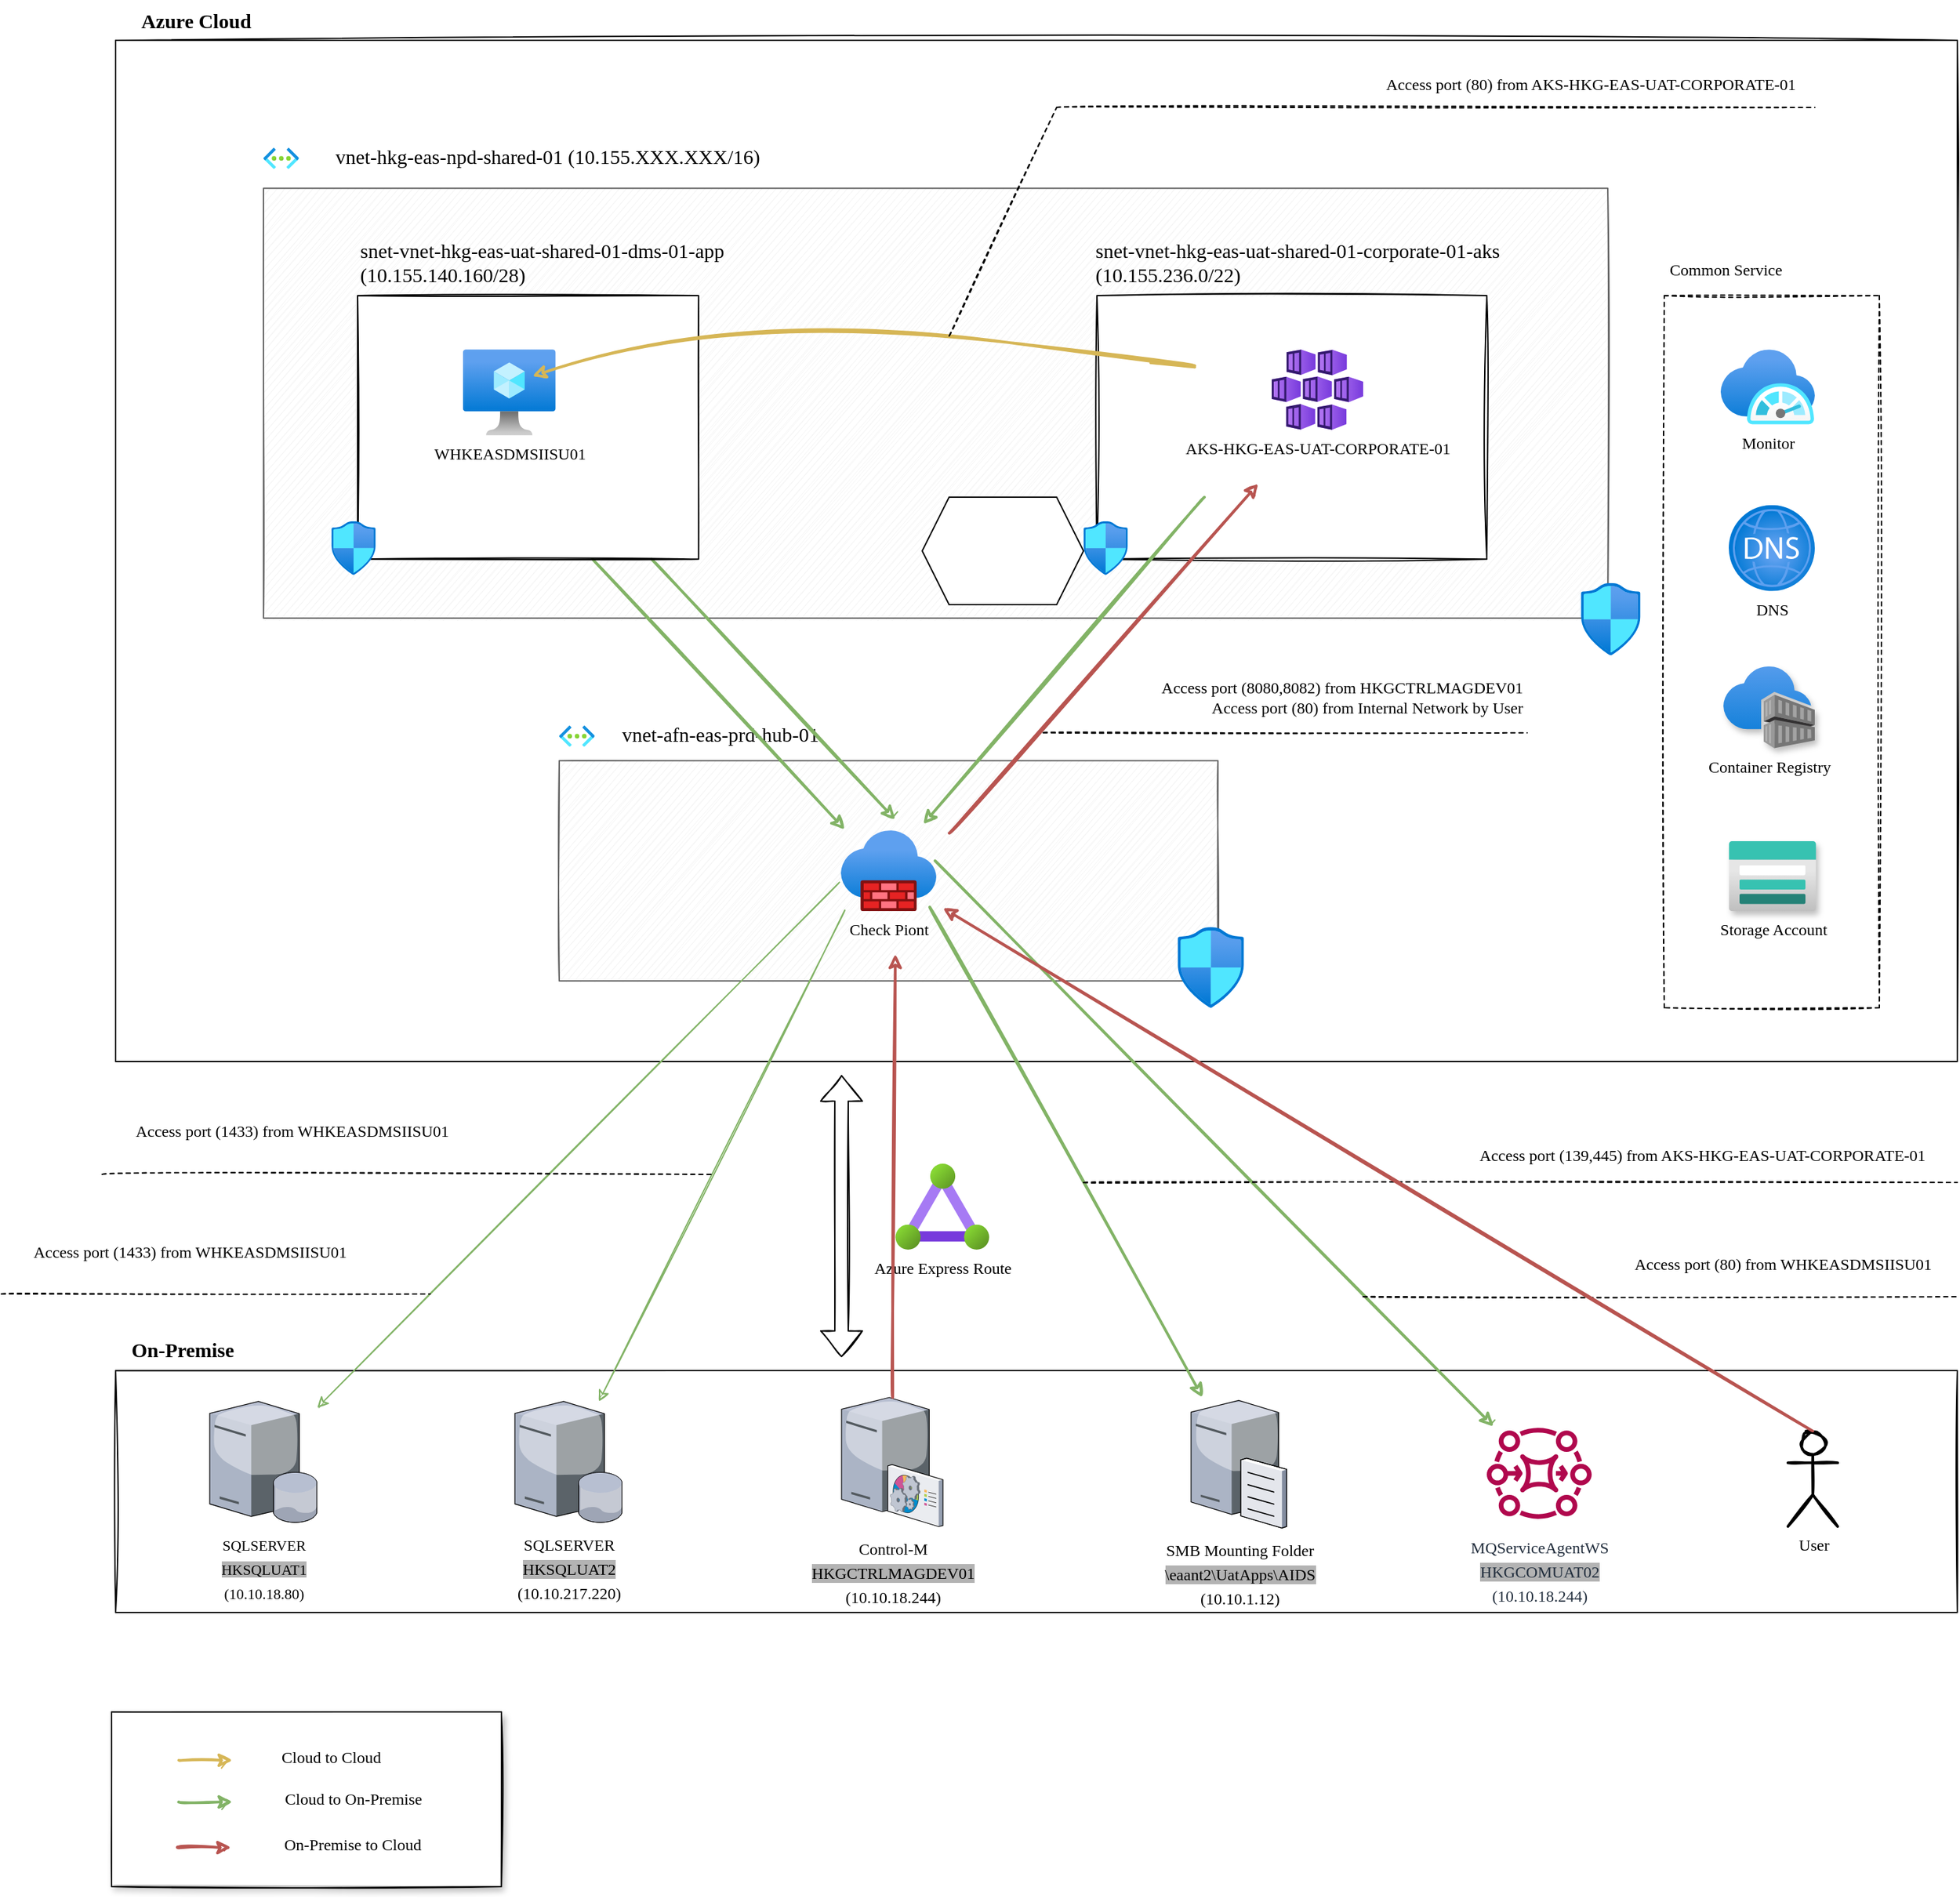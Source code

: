 <mxfile version="20.1.1" type="github">
  <diagram id="_1yi99HODvwLNVEbN80R" name="Page-1">
    <mxGraphModel dx="3667" dy="1198" grid="1" gridSize="10" guides="1" tooltips="1" connect="1" arrows="1" fold="1" page="1" pageScale="1" pageWidth="827" pageHeight="1169" math="0" shadow="0">
      <root>
        <mxCell id="0" />
        <mxCell id="1" parent="0" />
        <mxCell id="jHShUy1M93uFHqez85aA-23" value="" style="rounded=0;whiteSpace=wrap;html=1;sketch=1;fontFamily=Comic Sans MS;" parent="1" vertex="1">
          <mxGeometry x="70" y="210" width="1370" height="760" as="geometry" />
        </mxCell>
        <mxCell id="jHShUy1M93uFHqez85aA-71" value="Azure Cloud" style="text;html=1;strokeColor=none;fillColor=none;align=center;verticalAlign=middle;whiteSpace=wrap;rounded=0;sketch=1;fontSize=15;fontStyle=1;fontFamily=Comic Sans MS;" parent="1" vertex="1">
          <mxGeometry x="70" y="180" width="120" height="30" as="geometry" />
        </mxCell>
        <mxCell id="jHShUy1M93uFHqez85aA-79" value="Azure Express Route" style="aspect=fixed;html=1;points=[];align=center;image;fontSize=12;image=img/lib/azure2/networking/ExpressRoute_Circuits.svg;sketch=1;fontFamily=Comic Sans MS;" parent="1" vertex="1">
          <mxGeometry x="650" y="1046" width="70" height="64" as="geometry" />
        </mxCell>
        <mxCell id="jHShUy1M93uFHqez85aA-81" value="" style="group" parent="1" vertex="1" connectable="0">
          <mxGeometry x="400" y="720" width="490" height="190" as="geometry" />
        </mxCell>
        <mxCell id="jHShUy1M93uFHqez85aA-42" value="" style="rounded=0;whiteSpace=wrap;html=1;sketch=1;fillColor=#f5f5f5;fontColor=#333333;strokeColor=#666666;fontFamily=Comic Sans MS;" parent="jHShUy1M93uFHqez85aA-81" vertex="1">
          <mxGeometry y="26.12" width="490" height="163.88" as="geometry" />
        </mxCell>
        <mxCell id="jHShUy1M93uFHqez85aA-43" value="" style="aspect=fixed;html=1;points=[];align=center;image;fontSize=12;image=img/lib/azure2/networking/Virtual_Networks.svg;sketch=1;rounded=0;fontFamily=Comic Sans MS;" parent="jHShUy1M93uFHqez85aA-81" vertex="1">
          <mxGeometry width="26.341" height="15.727" as="geometry" />
        </mxCell>
        <mxCell id="jHShUy1M93uFHqez85aA-80" value="Check Piont" style="aspect=fixed;html=1;points=[];align=center;image;fontSize=12;image=img/lib/azure2/networking/Firewalls.svg;sketch=1;fontFamily=Comic Sans MS;" parent="jHShUy1M93uFHqez85aA-81" vertex="1">
          <mxGeometry x="209.5" y="78.06" width="71" height="60" as="geometry" />
        </mxCell>
        <mxCell id="jHShUy1M93uFHqez85aA-163" value="vnet-afn-eas-prd-hub-01" style="text;html=1;strokeColor=none;fillColor=none;align=center;verticalAlign=middle;whiteSpace=wrap;rounded=0;sketch=1;fontFamily=Comic Sans MS;fontSize=15;fontStyle=0" parent="jHShUy1M93uFHqez85aA-81" vertex="1">
          <mxGeometry x="12" y="-9.14" width="216" height="30" as="geometry" />
        </mxCell>
        <mxCell id="jHShUy1M93uFHqez85aA-130" value="" style="endArrow=none;html=1;sketch=1;fontFamily=Comic Sans MS;fontSize=12;curved=1;dashed=1;" parent="jHShUy1M93uFHqez85aA-81" edge="1">
          <mxGeometry width="50" height="50" relative="1" as="geometry">
            <mxPoint x="360" y="5.36" as="sourcePoint" />
            <mxPoint x="720" y="5.36" as="targetPoint" />
          </mxGeometry>
        </mxCell>
        <mxCell id="jHShUy1M93uFHqez85aA-70" value="" style="rounded=0;whiteSpace=wrap;html=1;sketch=1;fontFamily=Comic Sans MS;" parent="1" vertex="1">
          <mxGeometry x="70" y="1200" width="1370" height="180" as="geometry" />
        </mxCell>
        <mxCell id="jHShUy1M93uFHqez85aA-74" value="On-Premise" style="text;html=1;strokeColor=none;fillColor=none;align=center;verticalAlign=middle;whiteSpace=wrap;rounded=0;sketch=1;fontFamily=Comic Sans MS;fontSize=15;fontStyle=1" parent="1" vertex="1">
          <mxGeometry x="70" y="1169" width="100" height="30" as="geometry" />
        </mxCell>
        <mxCell id="jHShUy1M93uFHqez85aA-87" value="&lt;font style=&quot;font-size: 11px;&quot;&gt;SQLSERVER&lt;br style=&quot;font-size: 11px;&quot;&gt;&lt;span style=&quot;background-color: rgb(179, 179, 179);&quot;&gt;HKSQLUAT1&lt;br&gt;&lt;/span&gt;(10.10.18.80)&lt;br&gt;&lt;/font&gt;" style="verticalLabelPosition=bottom;sketch=0;aspect=fixed;html=1;verticalAlign=top;strokeColor=none;align=center;outlineConnect=0;shape=mxgraph.citrix.database_server;fontFamily=Comic Sans MS;fontSize=15;" parent="1" vertex="1">
          <mxGeometry x="140" y="1223" width="80" height="90" as="geometry" />
        </mxCell>
        <mxCell id="jHShUy1M93uFHqez85aA-88" value="&lt;font style=&quot;font-size: 12px;&quot;&gt;SQLSERVER&lt;br&gt;&lt;span style=&quot;background-color: rgb(179, 179, 179);&quot;&gt;HKSQLUAT2&lt;br&gt;&lt;/span&gt;(10.10.217.220)&lt;br&gt;&lt;/font&gt;" style="verticalLabelPosition=bottom;sketch=0;aspect=fixed;html=1;verticalAlign=top;strokeColor=none;align=center;outlineConnect=0;shape=mxgraph.citrix.database_server;fontFamily=Comic Sans MS;fontSize=15;" parent="1" vertex="1">
          <mxGeometry x="367" y="1223" width="80" height="90" as="geometry" />
        </mxCell>
        <mxCell id="jHShUy1M93uFHqez85aA-91" value="&lt;font style=&quot;font-size: 12px;&quot;&gt;Control-M&lt;br&gt;&lt;span style=&quot;background-color: rgb(179, 179, 179);&quot;&gt;HKGCTRLMAGDEV01&lt;br&gt;&lt;/span&gt;(10.10.18.244)&lt;br&gt;&lt;/font&gt;" style="verticalLabelPosition=bottom;sketch=0;aspect=fixed;html=1;verticalAlign=top;strokeColor=none;align=center;outlineConnect=0;shape=mxgraph.citrix.command_center;fontFamily=Comic Sans MS;fontSize=15;" parent="1" vertex="1">
          <mxGeometry x="610" y="1220" width="75.5" height="96" as="geometry" />
        </mxCell>
        <mxCell id="jHShUy1M93uFHqez85aA-93" value="&lt;font style=&quot;font-size: 12px;&quot;&gt;SMB Mounting Folder&lt;br&gt;&lt;span style=&quot;background-color: rgb(179, 179, 179);&quot;&gt;\\eaant2\UatApps\AIDS&lt;br&gt;&lt;/span&gt;(10.10.1.12)&lt;br&gt;&lt;/font&gt;" style="verticalLabelPosition=bottom;sketch=0;aspect=fixed;html=1;verticalAlign=top;strokeColor=none;align=center;outlineConnect=0;shape=mxgraph.citrix.file_server;fontFamily=Comic Sans MS;fontSize=15;" parent="1" vertex="1">
          <mxGeometry x="870" y="1220" width="71" height="97" as="geometry" />
        </mxCell>
        <mxCell id="jHShUy1M93uFHqez85aA-94" value="&lt;font style=&quot;font-size: 12px;&quot;&gt;MQServiceAgentWS&lt;br style=&quot;&quot;&gt;&lt;span style=&quot;background-color: rgb(179, 179, 179);&quot;&gt;HKGCOMUAT02&lt;/span&gt;&lt;br style=&quot;&quot;&gt;(10.10.18.244)&lt;/font&gt;" style="sketch=0;outlineConnect=0;fontColor=#232F3E;gradientColor=none;fillColor=#B0084D;strokeColor=none;dashed=0;verticalLabelPosition=bottom;verticalAlign=top;align=center;html=1;fontSize=15;fontStyle=0;aspect=fixed;pointerEvents=1;shape=mxgraph.aws4.mq_broker;fontFamily=Comic Sans MS;" parent="1" vertex="1">
          <mxGeometry x="1090" y="1237" width="78" height="78" as="geometry" />
        </mxCell>
        <mxCell id="jHShUy1M93uFHqez85aA-105" value="" style="endArrow=classic;html=1;sketch=1;fontFamily=Comic Sans MS;fontSize=15;curved=1;exitX=0.041;exitY=0.989;exitDx=0;exitDy=0;exitPerimeter=0;fillColor=#d5e8d4;strokeColor=#82b366;" parent="1" source="jHShUy1M93uFHqez85aA-80" target="jHShUy1M93uFHqez85aA-88" edge="1">
          <mxGeometry width="50" height="50" relative="1" as="geometry">
            <mxPoint x="310" y="900" as="sourcePoint" />
            <mxPoint x="360" y="850" as="targetPoint" />
          </mxGeometry>
        </mxCell>
        <mxCell id="jHShUy1M93uFHqez85aA-121" value="Access port (1433) from WHKEASDMSIISU01" style="edgeLabel;html=1;align=center;verticalAlign=middle;resizable=0;points=[];fontSize=12;fontFamily=Comic Sans MS;labelBackgroundColor=default;labelBorderColor=none;" parent="jHShUy1M93uFHqez85aA-105" vertex="1" connectable="0">
          <mxGeometry x="-0.061" y="3" relative="1" as="geometry">
            <mxPoint x="-328" y="-9" as="offset" />
          </mxGeometry>
        </mxCell>
        <mxCell id="jHShUy1M93uFHqez85aA-106" value="" style="endArrow=classic;html=1;sketch=1;fontFamily=Comic Sans MS;fontSize=15;curved=1;exitX=-0.015;exitY=0.642;exitDx=0;exitDy=0;exitPerimeter=0;fillColor=#d5e8d4;strokeColor=#82b366;" parent="1" source="jHShUy1M93uFHqez85aA-80" target="jHShUy1M93uFHqez85aA-87" edge="1">
          <mxGeometry width="50" height="50" relative="1" as="geometry">
            <mxPoint x="370" y="1080" as="sourcePoint" />
            <mxPoint x="420" y="1030" as="targetPoint" />
          </mxGeometry>
        </mxCell>
        <mxCell id="jHShUy1M93uFHqez85aA-119" value="Access port (1433) from WHKEASDMSIISU01" style="edgeLabel;html=1;align=center;verticalAlign=middle;resizable=0;points=[];fontSize=12;fontFamily=Comic Sans MS;horizontal=1;labelPosition=center;verticalLabelPosition=middle;" parent="jHShUy1M93uFHqez85aA-106" vertex="1" connectable="0">
          <mxGeometry x="0.088" y="-1" relative="1" as="geometry">
            <mxPoint x="-272" y="63" as="offset" />
          </mxGeometry>
        </mxCell>
        <mxCell id="jHShUy1M93uFHqez85aA-108" value="" style="endArrow=classic;html=1;sketch=1;fontFamily=Comic Sans MS;fontSize=15;curved=1;exitX=0.931;exitY=0.949;exitDx=0;exitDy=0;exitPerimeter=0;fillColor=#d5e8d4;strokeColor=#82b366;strokeWidth=2;" parent="1" source="jHShUy1M93uFHqez85aA-80" target="jHShUy1M93uFHqez85aA-93" edge="1">
          <mxGeometry width="50" height="50" relative="1" as="geometry">
            <mxPoint x="880" y="1070" as="sourcePoint" />
            <mxPoint x="930" y="1020" as="targetPoint" />
          </mxGeometry>
        </mxCell>
        <mxCell id="jHShUy1M93uFHqez85aA-109" value="" style="endArrow=classic;html=1;sketch=1;fontFamily=Comic Sans MS;fontSize=15;curved=1;exitX=0.987;exitY=0.376;exitDx=0;exitDy=0;exitPerimeter=0;fillColor=#d5e8d4;strokeColor=#82b366;strokeWidth=2;" parent="1" source="jHShUy1M93uFHqez85aA-80" target="jHShUy1M93uFHqez85aA-94" edge="1">
          <mxGeometry width="50" height="50" relative="1" as="geometry">
            <mxPoint x="1010" y="860" as="sourcePoint" />
            <mxPoint x="1060" y="810" as="targetPoint" />
          </mxGeometry>
        </mxCell>
        <mxCell id="jHShUy1M93uFHqez85aA-56" value="" style="rounded=0;whiteSpace=wrap;html=1;sketch=1;fillColor=#f5f5f5;fontColor=#333333;strokeColor=#666666;fontFamily=Comic Sans MS;" parent="1" vertex="1">
          <mxGeometry x="180" y="320.12" width="1000" height="319.88" as="geometry" />
        </mxCell>
        <mxCell id="jHShUy1M93uFHqez85aA-57" value="" style="aspect=fixed;html=1;points=[];align=center;image;fontSize=12;image=img/lib/azure2/networking/Virtual_Networks.svg;sketch=1;rounded=0;fontFamily=Comic Sans MS;" parent="1" vertex="1">
          <mxGeometry x="180" y="290" width="26.341" height="15.727" as="geometry" />
        </mxCell>
        <mxCell id="jHShUy1M93uFHqez85aA-115" value="&lt;span&gt;&lt;span&gt;vnet-hkg-eas-npd-shared-01 (10.155.XXX.XXX/16)&lt;/span&gt;&lt;/span&gt;" style="text;html=1;strokeColor=none;fillColor=none;align=center;verticalAlign=middle;whiteSpace=wrap;rounded=0;sketch=1;fontFamily=Comic Sans MS;fontSize=15;fontStyle=0" parent="1" vertex="1">
          <mxGeometry x="193" y="280.86" width="397" height="30" as="geometry" />
        </mxCell>
        <mxCell id="jHShUy1M93uFHqez85aA-122" value="" style="endArrow=none;html=1;sketch=1;fontFamily=Comic Sans MS;fontSize=12;curved=1;dashed=1;" parent="1" edge="1">
          <mxGeometry width="50" height="50" relative="1" as="geometry">
            <mxPoint x="60" y="1054" as="sourcePoint" />
            <mxPoint x="514" y="1054" as="targetPoint" />
          </mxGeometry>
        </mxCell>
        <mxCell id="jHShUy1M93uFHqez85aA-123" value="" style="endArrow=none;html=1;sketch=1;fontFamily=Comic Sans MS;fontSize=12;curved=1;dashed=1;" parent="1" edge="1">
          <mxGeometry width="50" height="50" relative="1" as="geometry">
            <mxPoint x="-15" y="1143" as="sourcePoint" />
            <mxPoint x="304" y="1143" as="targetPoint" />
          </mxGeometry>
        </mxCell>
        <mxCell id="jHShUy1M93uFHqez85aA-110" value="" style="shape=flexArrow;endArrow=classic;startArrow=classic;html=1;sketch=1;fontFamily=Comic Sans MS;fontSize=15;curved=1;" parent="1" edge="1">
          <mxGeometry width="100" height="100" relative="1" as="geometry">
            <mxPoint x="610" y="1190" as="sourcePoint" />
            <mxPoint x="610" y="980" as="targetPoint" />
          </mxGeometry>
        </mxCell>
        <mxCell id="jHShUy1M93uFHqez85aA-124" value="" style="endArrow=none;html=1;sketch=1;fontFamily=Comic Sans MS;fontSize=12;curved=1;dashed=1;" parent="1" edge="1">
          <mxGeometry width="50" height="50" relative="1" as="geometry">
            <mxPoint x="790" y="1060" as="sourcePoint" />
            <mxPoint x="1440" y="1060" as="targetPoint" />
          </mxGeometry>
        </mxCell>
        <mxCell id="jHShUy1M93uFHqez85aA-125" value="&lt;br&gt;Access port (80) from WHKEASDMSIISU01" style="edgeLabel;html=1;align=center;verticalAlign=middle;resizable=0;points=[];fontSize=12;fontFamily=Comic Sans MS;labelBackgroundColor=default;labelBorderColor=none;" parent="1" vertex="1" connectable="0">
          <mxGeometry x="1310.002" y="1113.004" as="geometry" />
        </mxCell>
        <mxCell id="jHShUy1M93uFHqez85aA-126" value="" style="endArrow=none;html=1;sketch=1;fontFamily=Comic Sans MS;fontSize=12;curved=1;dashed=1;" parent="1" edge="1">
          <mxGeometry width="50" height="50" relative="1" as="geometry">
            <mxPoint x="998" y="1145" as="sourcePoint" />
            <mxPoint x="1440" y="1145" as="targetPoint" />
          </mxGeometry>
        </mxCell>
        <mxCell id="jHShUy1M93uFHqez85aA-127" value="Access port (139,445) from AKS-HKG-EAS-UAT-CORPORATE-01" style="edgeLabel;html=1;align=center;verticalAlign=middle;resizable=0;points=[];fontSize=12;fontFamily=Comic Sans MS;labelBackgroundColor=default;labelBorderColor=none;" parent="1" vertex="1" connectable="0">
          <mxGeometry x="1250.002" y="1040.004" as="geometry" />
        </mxCell>
        <mxCell id="jHShUy1M93uFHqez85aA-128" value="" style="endArrow=classic;html=1;sketch=1;fontFamily=Comic Sans MS;fontSize=12;curved=1;fillColor=#f8cecc;strokeColor=#b85450;strokeWidth=2;" parent="1" source="jHShUy1M93uFHqez85aA-91" edge="1">
          <mxGeometry width="50" height="50" relative="1" as="geometry">
            <mxPoint x="590" y="1130" as="sourcePoint" />
            <mxPoint x="650" y="890" as="targetPoint" />
          </mxGeometry>
        </mxCell>
        <mxCell id="jHShUy1M93uFHqez85aA-131" value="Access port (8080,8082) from HKGCTRLMAGDEV01&lt;br&gt;&lt;div style=&quot;&quot;&gt;Access port (80) from Internal Network by User&lt;/div&gt;" style="edgeLabel;html=1;align=right;verticalAlign=middle;resizable=0;points=[];fontSize=12;fontFamily=Comic Sans MS;labelBackgroundColor=default;labelBorderColor=none;" parent="1" vertex="1" connectable="0">
          <mxGeometry x="1230.002" y="1070.004" as="geometry">
            <mxPoint x="-113" y="-371" as="offset" />
          </mxGeometry>
        </mxCell>
        <mxCell id="jHShUy1M93uFHqez85aA-134" value="" style="aspect=fixed;html=1;points=[];align=center;image;fontSize=12;image=img/lib/azure2/networking/Network_Security_Groups.svg;labelBackgroundColor=#B3B3B3;labelBorderColor=none;sketch=1;fontFamily=Comic Sans MS;" parent="1" vertex="1">
          <mxGeometry x="1160" y="613.88" width="44.37" height="53.88" as="geometry" />
        </mxCell>
        <mxCell id="jHShUy1M93uFHqez85aA-136" value="" style="aspect=fixed;html=1;points=[];align=center;image;fontSize=12;image=img/lib/azure2/networking/Network_Security_Groups.svg;labelBackgroundColor=#B3B3B3;labelBorderColor=none;sketch=1;fontFamily=Comic Sans MS;" parent="1" vertex="1">
          <mxGeometry x="860" y="870" width="49.42" height="60" as="geometry" />
        </mxCell>
        <mxCell id="jHShUy1M93uFHqez85aA-138" value="" style="rounded=0;whiteSpace=wrap;html=1;sketch=1;fontFamily=Comic Sans MS;" parent="1" vertex="1">
          <mxGeometry x="800" y="400" width="290" height="196.12" as="geometry" />
        </mxCell>
        <mxCell id="jHShUy1M93uFHqez85aA-114" value="AKS-HKG-EAS-UAT-CORPORATE-01" style="aspect=fixed;html=1;points=[];align=center;image;fontSize=12;image=img/lib/azure2/compute/Kubernetes_Services.svg;sketch=1;fontFamily=Comic Sans MS;" parent="1" vertex="1">
          <mxGeometry x="930" y="440" width="68" height="60" as="geometry" />
        </mxCell>
        <mxCell id="jHShUy1M93uFHqez85aA-107" value="" style="endArrow=classic;html=1;sketch=1;fontFamily=Comic Sans MS;fontSize=15;curved=1;entryX=0.863;entryY=-0.078;entryDx=0;entryDy=0;entryPerimeter=0;fillColor=#d5e8d4;strokeColor=#82b366;strokeWidth=2;" parent="1" target="jHShUy1M93uFHqez85aA-80" edge="1">
          <mxGeometry width="50" height="50" relative="1" as="geometry">
            <mxPoint x="880" y="550" as="sourcePoint" />
            <mxPoint x="910" y="630" as="targetPoint" />
          </mxGeometry>
        </mxCell>
        <mxCell id="jHShUy1M93uFHqez85aA-129" value="" style="endArrow=classic;html=1;sketch=1;fontFamily=Comic Sans MS;fontSize=12;curved=1;fillColor=#f8cecc;strokeColor=#b85450;strokeWidth=2;exitX=0.592;exitY=0.329;exitDx=0;exitDy=0;exitPerimeter=0;" parent="1" source="jHShUy1M93uFHqez85aA-42" edge="1">
          <mxGeometry width="50" height="50" relative="1" as="geometry">
            <mxPoint x="700" y="790" as="sourcePoint" />
            <mxPoint x="920" y="540" as="targetPoint" />
          </mxGeometry>
        </mxCell>
        <mxCell id="jHShUy1M93uFHqez85aA-101" value="" style="endArrow=classic;html=1;sketch=1;fontFamily=Comic Sans MS;fontSize=15;curved=1;fillColor=#d5e8d4;strokeColor=#82b366;strokeWidth=2;" parent="1" source="jHShUy1M93uFHqez85aA-161" edge="1">
          <mxGeometry width="50" height="50" relative="1" as="geometry">
            <mxPoint x="620" y="520" as="sourcePoint" />
            <mxPoint x="650" y="790" as="targetPoint" />
          </mxGeometry>
        </mxCell>
        <mxCell id="jHShUy1M93uFHqez85aA-100" value="" style="endArrow=classic;html=1;sketch=1;fontFamily=Comic Sans MS;fontSize=15;curved=1;entryX=0.041;entryY=-0.011;entryDx=0;entryDy=0;entryPerimeter=0;fillColor=#d5e8d4;strokeColor=#82b366;strokeWidth=2;" parent="1" target="jHShUy1M93uFHqez85aA-80" edge="1">
          <mxGeometry width="50" height="50" relative="1" as="geometry">
            <mxPoint x="424.646" y="596.12" as="sourcePoint" />
            <mxPoint x="540" y="640" as="targetPoint" />
          </mxGeometry>
        </mxCell>
        <mxCell id="jHShUy1M93uFHqez85aA-139" value="&lt;span&gt;snet-vnet-hkg-eas-uat-shared-01-dms-01-app&lt;br&gt;(10.155.140.160/28)&lt;/span&gt;" style="text;html=1;strokeColor=none;fillColor=none;align=left;verticalAlign=middle;whiteSpace=wrap;rounded=0;sketch=1;fontFamily=Comic Sans MS;fontSize=15;fontStyle=0" parent="1" vertex="1">
          <mxGeometry x="250" y="360" width="330" height="30" as="geometry" />
        </mxCell>
        <mxCell id="jHShUy1M93uFHqez85aA-140" value="&lt;span&gt;snet-vnet-hkg-eas-uat-shared-01-corporate-01-aks&lt;br&gt;(10.155.236.0/22)&lt;/span&gt;" style="text;html=1;strokeColor=none;fillColor=none;align=left;verticalAlign=middle;whiteSpace=wrap;rounded=0;sketch=1;fontFamily=Comic Sans MS;fontSize=15;fontStyle=0" parent="1" vertex="1">
          <mxGeometry x="797" y="360" width="433" height="30" as="geometry" />
        </mxCell>
        <mxCell id="jHShUy1M93uFHqez85aA-144" value="" style="aspect=fixed;html=1;points=[];align=center;image;fontSize=12;image=img/lib/azure2/networking/Network_Security_Groups.svg;labelBackgroundColor=#B3B3B3;labelBorderColor=none;sketch=1;fontFamily=Comic Sans MS;" parent="1" vertex="1">
          <mxGeometry x="790" y="567.88" width="32.94" height="40" as="geometry" />
        </mxCell>
        <mxCell id="jHShUy1M93uFHqez85aA-145" value="" style="rounded=0;whiteSpace=wrap;html=1;labelBackgroundColor=#B3B3B3;labelBorderColor=none;sketch=1;fontFamily=Comic Sans MS;fontSize=12;shadow=1;" parent="1" vertex="1">
          <mxGeometry x="67" y="1454" width="290" height="130" as="geometry" />
        </mxCell>
        <mxCell id="jHShUy1M93uFHqez85aA-146" value="" style="endArrow=classic;html=1;sketch=1;fontFamily=Comic Sans MS;fontSize=12;strokeWidth=2;curved=1;fillColor=#fff2cc;strokeColor=#d6b656;" parent="1" edge="1">
          <mxGeometry width="50" height="50" relative="1" as="geometry">
            <mxPoint x="117" y="1490" as="sourcePoint" />
            <mxPoint x="157" y="1490" as="targetPoint" />
          </mxGeometry>
        </mxCell>
        <mxCell id="jHShUy1M93uFHqez85aA-147" value="Cloud to Cloud" style="text;html=1;strokeColor=none;fillColor=none;align=center;verticalAlign=middle;whiteSpace=wrap;rounded=0;labelBackgroundColor=none;labelBorderColor=none;sketch=1;fontFamily=Comic Sans MS;fontSize=12;" parent="1" vertex="1">
          <mxGeometry x="185" y="1473" width="91" height="30" as="geometry" />
        </mxCell>
        <mxCell id="jHShUy1M93uFHqez85aA-148" value="" style="endArrow=classic;html=1;sketch=1;fontFamily=Comic Sans MS;fontSize=12;strokeWidth=2;curved=1;fillColor=#d5e8d4;strokeColor=#82b366;" parent="1" edge="1">
          <mxGeometry width="50" height="50" relative="1" as="geometry">
            <mxPoint x="117" y="1521" as="sourcePoint" />
            <mxPoint x="157" y="1521" as="targetPoint" />
          </mxGeometry>
        </mxCell>
        <mxCell id="jHShUy1M93uFHqez85aA-149" value="Cloud to On-Premise" style="text;html=1;strokeColor=none;fillColor=none;align=center;verticalAlign=middle;whiteSpace=wrap;rounded=0;labelBackgroundColor=none;labelBorderColor=none;sketch=1;fontFamily=Comic Sans MS;fontSize=12;" parent="1" vertex="1">
          <mxGeometry x="187" y="1504" width="120" height="30" as="geometry" />
        </mxCell>
        <mxCell id="jHShUy1M93uFHqez85aA-150" value="" style="endArrow=classic;html=1;sketch=1;fontFamily=Comic Sans MS;fontSize=12;strokeWidth=2;curved=1;fillColor=#f8cecc;strokeColor=#b85450;" parent="1" edge="1">
          <mxGeometry width="50" height="50" relative="1" as="geometry">
            <mxPoint x="116" y="1555" as="sourcePoint" />
            <mxPoint x="156" y="1555" as="targetPoint" />
          </mxGeometry>
        </mxCell>
        <mxCell id="jHShUy1M93uFHqez85aA-151" value="On-Premise to Cloud" style="text;html=1;strokeColor=none;fillColor=none;align=center;verticalAlign=middle;whiteSpace=wrap;rounded=0;labelBackgroundColor=none;labelBorderColor=none;sketch=1;fontFamily=Comic Sans MS;fontSize=12;" parent="1" vertex="1">
          <mxGeometry x="186" y="1538" width="121" height="30" as="geometry" />
        </mxCell>
        <mxCell id="jHShUy1M93uFHqez85aA-156" value="" style="rounded=0;whiteSpace=wrap;html=1;labelBackgroundColor=none;labelBorderColor=none;sketch=1;fontFamily=Comic Sans MS;fontSize=12;fontColor=default;dashed=1;" parent="1" vertex="1">
          <mxGeometry x="1222" y="400" width="160" height="530" as="geometry" />
        </mxCell>
        <mxCell id="jHShUy1M93uFHqez85aA-155" value="Monitor" style="aspect=fixed;html=1;points=[];align=center;image;fontSize=12;image=img/lib/azure2/monitor/SAP_Azure_Monitor.svg;labelBackgroundColor=none;labelBorderColor=none;sketch=1;fontFamily=Comic Sans MS;" parent="1" vertex="1">
          <mxGeometry x="1264" y="440" width="70" height="56.0" as="geometry" />
        </mxCell>
        <mxCell id="jHShUy1M93uFHqez85aA-154" value="DNS" style="aspect=fixed;html=1;points=[];align=center;image;fontSize=12;image=img/lib/azure2/networking/DNS_Zones.svg;labelBackgroundColor=none;labelBorderColor=none;sketch=1;fontFamily=Comic Sans MS;" parent="1" vertex="1">
          <mxGeometry x="1270" y="555.88" width="64" height="64" as="geometry" />
        </mxCell>
        <mxCell id="jHShUy1M93uFHqez85aA-157" value="Common Service" style="text;html=1;strokeColor=none;fillColor=none;align=center;verticalAlign=middle;whiteSpace=wrap;rounded=0;dashed=1;labelBackgroundColor=none;labelBorderColor=none;sketch=1;fontFamily=Comic Sans MS;fontSize=12;fontColor=default;" parent="1" vertex="1">
          <mxGeometry x="1213" y="366" width="110" height="30" as="geometry" />
        </mxCell>
        <mxCell id="jHShUy1M93uFHqez85aA-161" value="" style="rounded=0;whiteSpace=wrap;html=1;sketch=1;fontFamily=Comic Sans MS;" parent="1" vertex="1">
          <mxGeometry x="250" y="400" width="253.66" height="196.12" as="geometry" />
        </mxCell>
        <mxCell id="jHShUy1M93uFHqez85aA-113" value="WHKEASDMSIISU01" style="aspect=fixed;html=1;points=[];align=center;image;fontSize=12;image=img/lib/azure2/compute/Virtual_Machine.svg;sketch=1;fontFamily=Comic Sans MS;" parent="1" vertex="1">
          <mxGeometry x="328.33" y="440" width="69" height="64" as="geometry" />
        </mxCell>
        <mxCell id="jHShUy1M93uFHqez85aA-143" value="" style="endArrow=classic;html=1;sketch=1;fontFamily=Comic Sans MS;fontSize=12;strokeWidth=2;curved=1;fillColor=#fff2cc;strokeColor=#d6b656;" parent="1" edge="1">
          <mxGeometry width="50" height="50" relative="1" as="geometry">
            <mxPoint x="840" y="450" as="sourcePoint" />
            <mxPoint x="380" y="460" as="targetPoint" />
            <Array as="points">
              <mxPoint x="940" y="460" />
              <mxPoint x="530" y="410" />
            </Array>
          </mxGeometry>
        </mxCell>
        <mxCell id="jHShUy1M93uFHqez85aA-166" value="" style="endArrow=none;html=1;sketch=1;fontFamily=Comic Sans MS;fontSize=12;curved=1;dashed=1;" parent="1" edge="1">
          <mxGeometry width="50" height="50" relative="1" as="geometry">
            <mxPoint x="690" y="430" as="sourcePoint" />
            <mxPoint x="770" y="260" as="targetPoint" />
          </mxGeometry>
        </mxCell>
        <mxCell id="jHShUy1M93uFHqez85aA-167" value="" style="endArrow=none;html=1;sketch=1;fontFamily=Comic Sans MS;fontSize=12;curved=1;dashed=1;" parent="1" edge="1">
          <mxGeometry width="50" height="50" relative="1" as="geometry">
            <mxPoint x="770" y="260" as="sourcePoint" />
            <mxPoint x="1334" y="260" as="targetPoint" />
          </mxGeometry>
        </mxCell>
        <mxCell id="jHShUy1M93uFHqez85aA-168" value="Access port (80) from AKS-HKG-EAS-UAT-CORPORATE-01" style="edgeLabel;html=1;align=center;verticalAlign=middle;resizable=0;points=[];fontSize=12;fontFamily=Comic Sans MS;labelBackgroundColor=default;labelBorderColor=none;" parent="1" vertex="1" connectable="0">
          <mxGeometry x="1280.002" y="613.884" as="geometry">
            <mxPoint x="-113" y="-371" as="offset" />
          </mxGeometry>
        </mxCell>
        <mxCell id="jHShUy1M93uFHqez85aA-172" value="Container Registry" style="aspect=fixed;html=1;points=[];align=center;image;fontSize=12;image=img/lib/azure2/containers/Container_Registries.svg;shadow=1;dashed=1;labelBackgroundColor=none;labelBorderColor=none;sketch=1;fontFamily=Comic Sans MS;fontColor=default;" parent="1" vertex="1">
          <mxGeometry x="1266" y="676" width="68" height="61" as="geometry" />
        </mxCell>
        <mxCell id="jHShUy1M93uFHqez85aA-173" value="Storage Account" style="aspect=fixed;html=1;points=[];align=center;image;fontSize=12;image=img/lib/azure2/storage/Storage_Accounts.svg;shadow=1;dashed=1;labelBackgroundColor=none;labelBorderColor=none;sketch=1;fontFamily=Comic Sans MS;fontColor=default;" parent="1" vertex="1">
          <mxGeometry x="1270" y="806" width="65" height="52" as="geometry" />
        </mxCell>
        <mxCell id="v0lum--fHvrJSRqPPoBN-2" value="User" style="shape=umlActor;verticalLabelPosition=bottom;verticalAlign=top;html=1;outlineConnect=0;shadow=0;labelBackgroundColor=none;labelBorderColor=none;sketch=1;fontFamily=Comic Sans MS;fontSize=12;fontColor=default;strokeWidth=2;" parent="1" vertex="1">
          <mxGeometry x="1314" y="1245" width="37" height="71" as="geometry" />
        </mxCell>
        <mxCell id="v0lum--fHvrJSRqPPoBN-4" value="" style="endArrow=classic;html=1;sketch=1;fontFamily=Comic Sans MS;fontSize=12;fontColor=default;strokeWidth=2;curved=1;exitX=0.5;exitY=0;exitDx=0;exitDy=0;exitPerimeter=0;entryX=1.069;entryY=0.962;entryDx=0;entryDy=0;entryPerimeter=0;fillColor=#f8cecc;strokeColor=#b85450;" parent="1" source="v0lum--fHvrJSRqPPoBN-2" target="jHShUy1M93uFHqez85aA-80" edge="1">
          <mxGeometry width="50" height="50" relative="1" as="geometry">
            <mxPoint x="1380" y="1120" as="sourcePoint" />
            <mxPoint x="1430" y="1070" as="targetPoint" />
          </mxGeometry>
        </mxCell>
        <mxCell id="jHShUy1M93uFHqez85aA-135" value="" style="aspect=fixed;html=1;points=[];align=center;image;fontSize=12;image=img/lib/azure2/networking/Network_Security_Groups.svg;labelBackgroundColor=#B3B3B3;labelBorderColor=none;sketch=1;fontFamily=Comic Sans MS;" parent="1" vertex="1">
          <mxGeometry x="230.53" y="567.88" width="32.94" height="40" as="geometry" />
        </mxCell>
        <mxCell id="J4Ru_BdtEQcwom3MFold-2" value="" style="shape=hexagon;perimeter=hexagonPerimeter2;whiteSpace=wrap;html=1;fixedSize=1;" vertex="1" parent="1">
          <mxGeometry x="670" y="550" width="120" height="80" as="geometry" />
        </mxCell>
      </root>
    </mxGraphModel>
  </diagram>
</mxfile>
